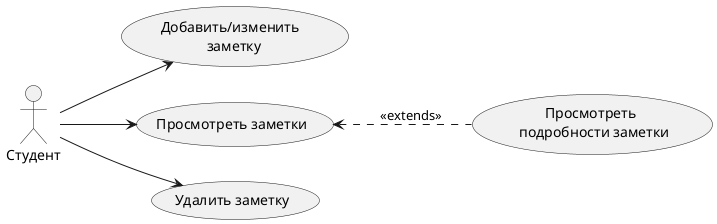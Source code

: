 @startuml "usecase_notes"

left to right direction

actor "Студент" as user

(Добавить/изменить \n заметку) as manageNote
(Просмотреть заметки) as viewNotes
(Просмотреть \n подробности заметки) as viewNoteDetails
(Удалить заметку) as deleteNote

user --> manageNote
user --> deleteNote
user --> viewNotes
viewNotes <.. viewNoteDetails : <<extends>>

@enduml